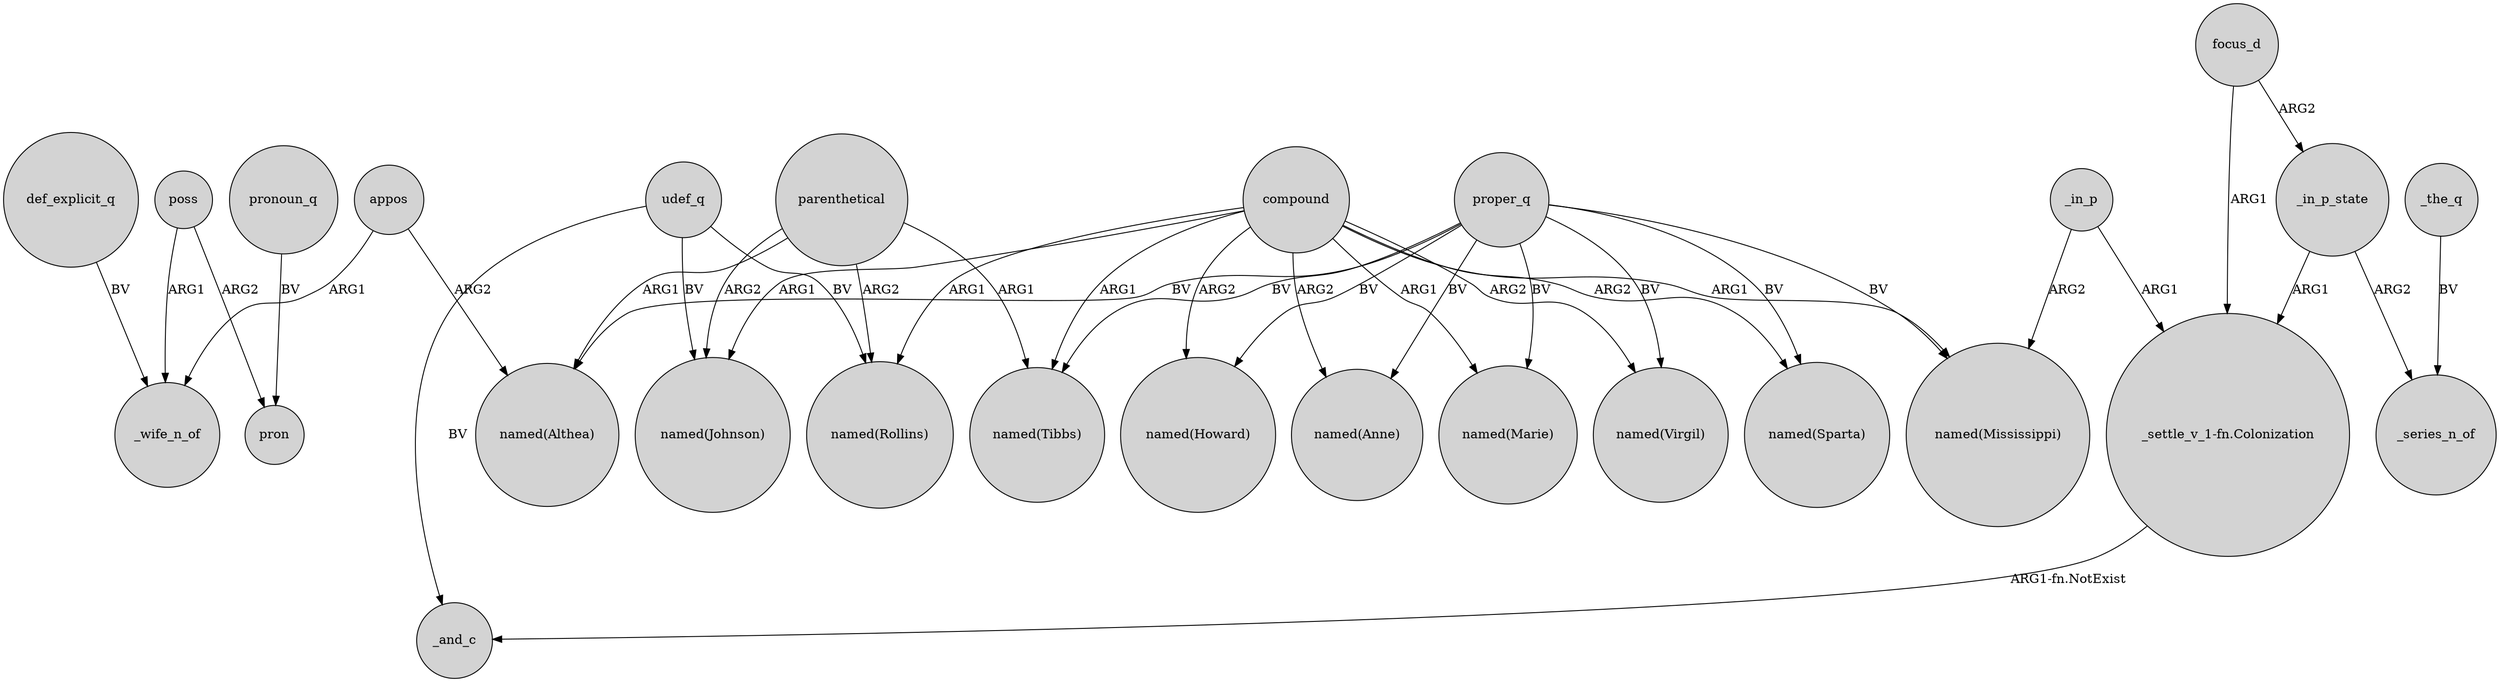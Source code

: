 digraph {
	node [shape=circle style=filled]
	proper_q -> "named(Virgil)" [label=BV]
	poss -> pron [label=ARG2]
	parenthetical -> "named(Johnson)" [label=ARG2]
	proper_q -> "named(Anne)" [label=BV]
	parenthetical -> "named(Tibbs)" [label=ARG1]
	compound -> "named(Johnson)" [label=ARG1]
	_in_p -> "_settle_v_1-fn.Colonization" [label=ARG1]
	def_explicit_q -> _wife_n_of [label=BV]
	"_settle_v_1-fn.Colonization" -> _and_c [label="ARG1-fn.NotExist"]
	focus_d -> _in_p_state [label=ARG2]
	compound -> "named(Virgil)" [label=ARG2]
	poss -> _wife_n_of [label=ARG1]
	compound -> "named(Marie)" [label=ARG1]
	appos -> "named(Althea)" [label=ARG2]
	_in_p_state -> "_settle_v_1-fn.Colonization" [label=ARG1]
	_the_q -> _series_n_of [label=BV]
	compound -> "named(Anne)" [label=ARG2]
	_in_p -> "named(Mississippi)" [label=ARG2]
	focus_d -> "_settle_v_1-fn.Colonization" [label=ARG1]
	compound -> "named(Sparta)" [label=ARG2]
	pronoun_q -> pron [label=BV]
	proper_q -> "named(Althea)" [label=BV]
	appos -> _wife_n_of [label=ARG1]
	compound -> "named(Rollins)" [label=ARG1]
	parenthetical -> "named(Althea)" [label=ARG1]
	udef_q -> "named(Rollins)" [label=BV]
	compound -> "named(Mississippi)" [label=ARG1]
	compound -> "named(Howard)" [label=ARG2]
	proper_q -> "named(Tibbs)" [label=BV]
	udef_q -> "named(Johnson)" [label=BV]
	proper_q -> "named(Sparta)" [label=BV]
	_in_p_state -> _series_n_of [label=ARG2]
	udef_q -> _and_c [label=BV]
	compound -> "named(Tibbs)" [label=ARG1]
	proper_q -> "named(Howard)" [label=BV]
	parenthetical -> "named(Rollins)" [label=ARG2]
	proper_q -> "named(Mississippi)" [label=BV]
	proper_q -> "named(Marie)" [label=BV]
}
